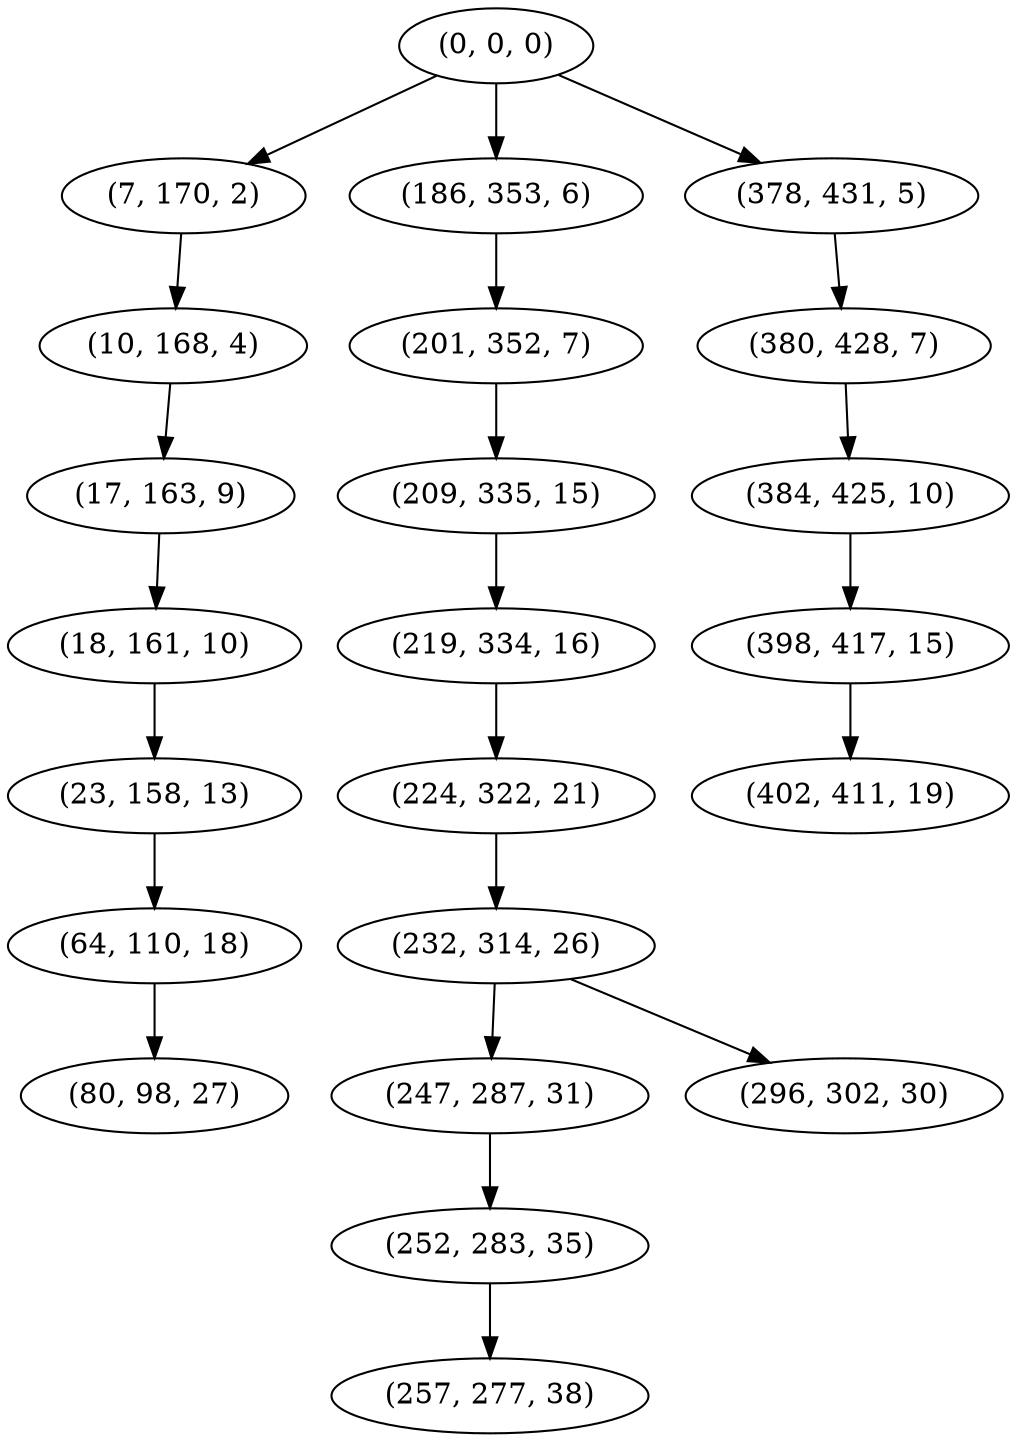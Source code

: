 digraph tree {
    "(0, 0, 0)";
    "(7, 170, 2)";
    "(10, 168, 4)";
    "(17, 163, 9)";
    "(18, 161, 10)";
    "(23, 158, 13)";
    "(64, 110, 18)";
    "(80, 98, 27)";
    "(186, 353, 6)";
    "(201, 352, 7)";
    "(209, 335, 15)";
    "(219, 334, 16)";
    "(224, 322, 21)";
    "(232, 314, 26)";
    "(247, 287, 31)";
    "(252, 283, 35)";
    "(257, 277, 38)";
    "(296, 302, 30)";
    "(378, 431, 5)";
    "(380, 428, 7)";
    "(384, 425, 10)";
    "(398, 417, 15)";
    "(402, 411, 19)";
    "(0, 0, 0)" -> "(7, 170, 2)";
    "(0, 0, 0)" -> "(186, 353, 6)";
    "(0, 0, 0)" -> "(378, 431, 5)";
    "(7, 170, 2)" -> "(10, 168, 4)";
    "(10, 168, 4)" -> "(17, 163, 9)";
    "(17, 163, 9)" -> "(18, 161, 10)";
    "(18, 161, 10)" -> "(23, 158, 13)";
    "(23, 158, 13)" -> "(64, 110, 18)";
    "(64, 110, 18)" -> "(80, 98, 27)";
    "(186, 353, 6)" -> "(201, 352, 7)";
    "(201, 352, 7)" -> "(209, 335, 15)";
    "(209, 335, 15)" -> "(219, 334, 16)";
    "(219, 334, 16)" -> "(224, 322, 21)";
    "(224, 322, 21)" -> "(232, 314, 26)";
    "(232, 314, 26)" -> "(247, 287, 31)";
    "(232, 314, 26)" -> "(296, 302, 30)";
    "(247, 287, 31)" -> "(252, 283, 35)";
    "(252, 283, 35)" -> "(257, 277, 38)";
    "(378, 431, 5)" -> "(380, 428, 7)";
    "(380, 428, 7)" -> "(384, 425, 10)";
    "(384, 425, 10)" -> "(398, 417, 15)";
    "(398, 417, 15)" -> "(402, 411, 19)";
}
